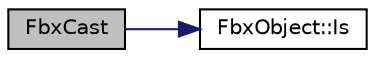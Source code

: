 digraph "FbxCast"
{
  edge [fontname="Helvetica",fontsize="10",labelfontname="Helvetica",labelfontsize="10"];
  node [fontname="Helvetica",fontsize="10",shape=record];
  rankdir="LR";
  Node0 [label="FbxCast",height=0.2,width=0.4,color="black", fillcolor="grey75", style="filled", fontcolor="black"];
  Node0 -> Node1 [color="midnightblue",fontsize="10",style="solid",fontname="Helvetica"];
  Node1 [label="FbxObject::Is",height=0.2,width=0.4,color="black", fillcolor="white", style="filled",URL="$class_fbx_object.html#a65e47d62ed950247cd097b3b505d7b48"];
}
